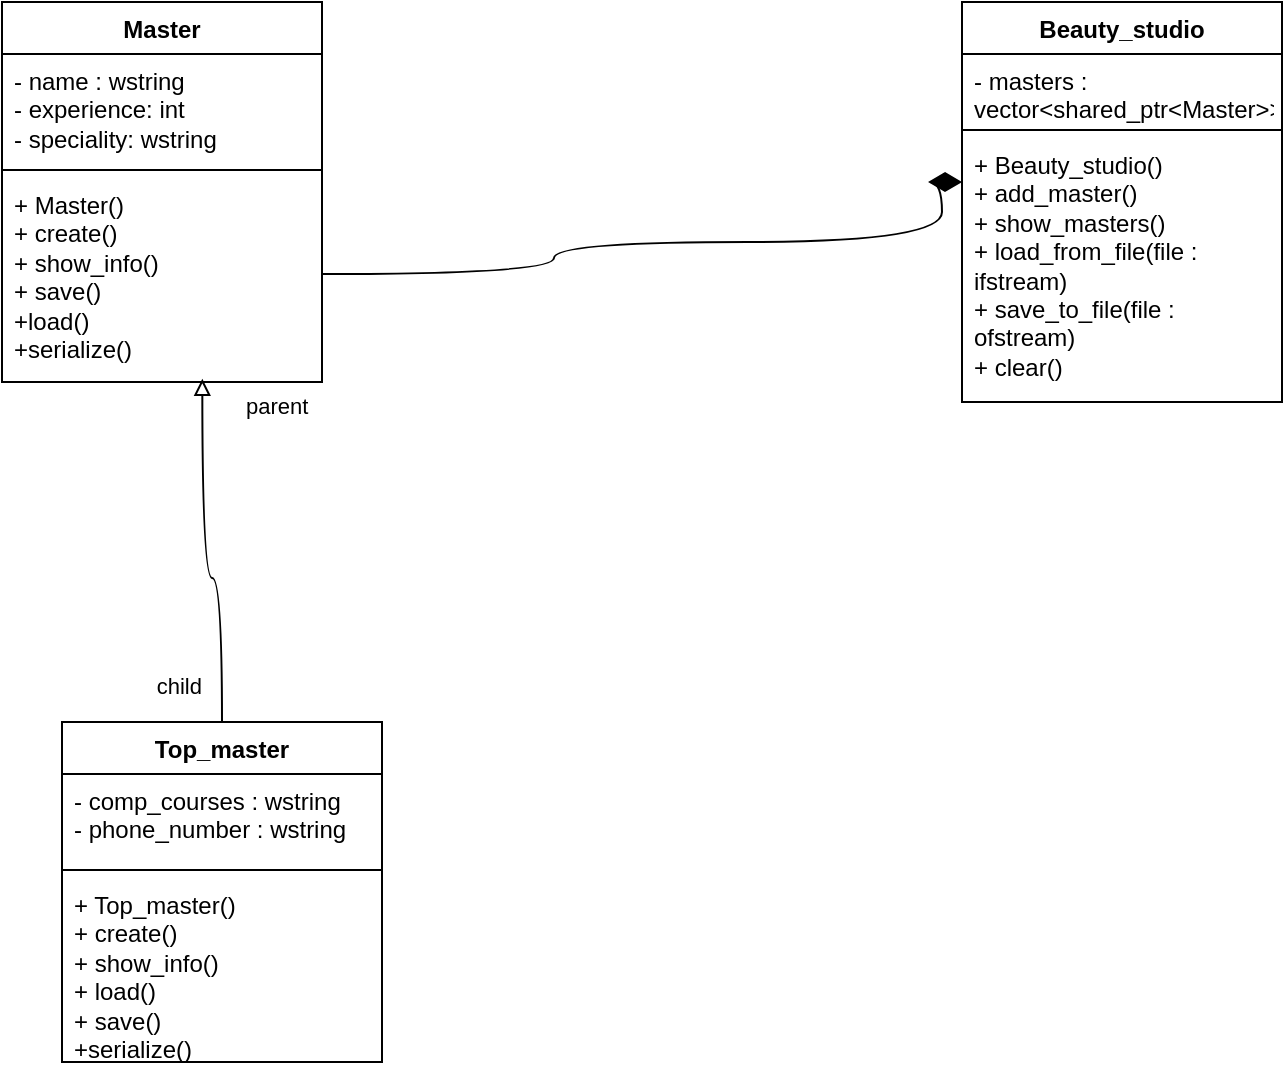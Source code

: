 <mxfile version="28.2.5">
  <diagram name="Страница — 1" id="AWImiVKS8cElqT_JNKbd">
    <mxGraphModel dx="1325" dy="773" grid="1" gridSize="10" guides="1" tooltips="1" connect="1" arrows="1" fold="1" page="1" pageScale="1" pageWidth="827" pageHeight="1169" math="0" shadow="0">
      <root>
        <mxCell id="0" />
        <mxCell id="1" parent="0" />
        <mxCell id="VTjfexAmIyrsBulpZj1l-5" value="Master" style="swimlane;fontStyle=1;align=center;verticalAlign=top;childLayout=stackLayout;horizontal=1;startSize=26;horizontalStack=0;resizeParent=1;resizeParentMax=0;resizeLast=0;collapsible=1;marginBottom=0;whiteSpace=wrap;html=1;" parent="1" vertex="1">
          <mxGeometry x="30" y="80" width="160" height="190" as="geometry" />
        </mxCell>
        <mxCell id="VTjfexAmIyrsBulpZj1l-6" value="&lt;div&gt;- name : wstring&lt;/div&gt;&lt;div&gt;- experience: int&lt;/div&gt;&lt;div&gt;- speciality: wstring&lt;/div&gt;" style="text;strokeColor=none;fillColor=none;align=left;verticalAlign=top;spacingLeft=4;spacingRight=4;overflow=hidden;rotatable=0;points=[[0,0.5],[1,0.5]];portConstraint=eastwest;whiteSpace=wrap;html=1;" parent="VTjfexAmIyrsBulpZj1l-5" vertex="1">
          <mxGeometry y="26" width="160" height="54" as="geometry" />
        </mxCell>
        <mxCell id="VTjfexAmIyrsBulpZj1l-7" value="" style="line;strokeWidth=1;fillColor=none;align=left;verticalAlign=middle;spacingTop=-1;spacingLeft=3;spacingRight=3;rotatable=0;labelPosition=right;points=[];portConstraint=eastwest;strokeColor=inherit;" parent="VTjfexAmIyrsBulpZj1l-5" vertex="1">
          <mxGeometry y="80" width="160" height="8" as="geometry" />
        </mxCell>
        <mxCell id="VTjfexAmIyrsBulpZj1l-8" value="+ Master()&lt;div&gt;+ create()&lt;/div&gt;&lt;div&gt;+ show_info()&lt;/div&gt;&lt;div&gt;+ save()&lt;/div&gt;&lt;div&gt;+load()&lt;/div&gt;&lt;div&gt;+serialize()&lt;/div&gt;" style="text;strokeColor=none;fillColor=none;align=left;verticalAlign=top;spacingLeft=4;spacingRight=4;overflow=hidden;rotatable=0;points=[[0,0.5],[1,0.5]];portConstraint=eastwest;whiteSpace=wrap;html=1;" parent="VTjfexAmIyrsBulpZj1l-5" vertex="1">
          <mxGeometry y="88" width="160" height="102" as="geometry" />
        </mxCell>
        <mxCell id="VTjfexAmIyrsBulpZj1l-13" value="Top_master" style="swimlane;fontStyle=1;align=center;verticalAlign=top;childLayout=stackLayout;horizontal=1;startSize=26;horizontalStack=0;resizeParent=1;resizeParentMax=0;resizeLast=0;collapsible=1;marginBottom=0;whiteSpace=wrap;html=1;" parent="1" vertex="1">
          <mxGeometry x="60" y="440" width="160" height="170" as="geometry" />
        </mxCell>
        <mxCell id="VTjfexAmIyrsBulpZj1l-14" value="- comp_courses : wstring&lt;div&gt;- phone_number : wstring&lt;/div&gt;" style="text;strokeColor=none;fillColor=none;align=left;verticalAlign=top;spacingLeft=4;spacingRight=4;overflow=hidden;rotatable=0;points=[[0,0.5],[1,0.5]];portConstraint=eastwest;whiteSpace=wrap;html=1;" parent="VTjfexAmIyrsBulpZj1l-13" vertex="1">
          <mxGeometry y="26" width="160" height="44" as="geometry" />
        </mxCell>
        <mxCell id="VTjfexAmIyrsBulpZj1l-15" value="" style="line;strokeWidth=1;fillColor=none;align=left;verticalAlign=middle;spacingTop=-1;spacingLeft=3;spacingRight=3;rotatable=0;labelPosition=right;points=[];portConstraint=eastwest;strokeColor=inherit;" parent="VTjfexAmIyrsBulpZj1l-13" vertex="1">
          <mxGeometry y="70" width="160" height="8" as="geometry" />
        </mxCell>
        <mxCell id="VTjfexAmIyrsBulpZj1l-16" value="+ Top_master()&lt;div&gt;+ create()&lt;/div&gt;&lt;div&gt;+ show_info()&lt;/div&gt;&lt;div&gt;+ load()&lt;/div&gt;&lt;div&gt;+ save()&lt;/div&gt;&lt;div&gt;&lt;span style=&quot;background-color: transparent; color: light-dark(rgb(0, 0, 0), rgb(255, 255, 255));&quot;&gt;+serialize()&lt;/span&gt;&lt;/div&gt;" style="text;strokeColor=none;fillColor=none;align=left;verticalAlign=top;spacingLeft=4;spacingRight=4;overflow=hidden;rotatable=0;points=[[0,0.5],[1,0.5]];portConstraint=eastwest;whiteSpace=wrap;html=1;" parent="VTjfexAmIyrsBulpZj1l-13" vertex="1">
          <mxGeometry y="78" width="160" height="92" as="geometry" />
        </mxCell>
        <mxCell id="VTjfexAmIyrsBulpZj1l-18" value="Beauty_studio" style="swimlane;fontStyle=1;align=center;verticalAlign=top;childLayout=stackLayout;horizontal=1;startSize=26;horizontalStack=0;resizeParent=1;resizeParentMax=0;resizeLast=0;collapsible=1;marginBottom=0;whiteSpace=wrap;html=1;" parent="1" vertex="1">
          <mxGeometry x="510" y="80" width="160" height="200" as="geometry" />
        </mxCell>
        <mxCell id="VTjfexAmIyrsBulpZj1l-19" value="&lt;div&gt;- masters : vector&amp;lt;shared_ptr&amp;lt;Master&amp;gt;&amp;gt;&lt;/div&gt;" style="text;strokeColor=none;fillColor=none;align=left;verticalAlign=top;spacingLeft=4;spacingRight=4;overflow=hidden;rotatable=0;points=[[0,0.5],[1,0.5]];portConstraint=eastwest;whiteSpace=wrap;html=1;" parent="VTjfexAmIyrsBulpZj1l-18" vertex="1">
          <mxGeometry y="26" width="160" height="34" as="geometry" />
        </mxCell>
        <mxCell id="VTjfexAmIyrsBulpZj1l-20" value="" style="line;strokeWidth=1;fillColor=none;align=left;verticalAlign=middle;spacingTop=-1;spacingLeft=3;spacingRight=3;rotatable=0;labelPosition=right;points=[];portConstraint=eastwest;strokeColor=inherit;" parent="VTjfexAmIyrsBulpZj1l-18" vertex="1">
          <mxGeometry y="60" width="160" height="8" as="geometry" />
        </mxCell>
        <mxCell id="VTjfexAmIyrsBulpZj1l-21" value="+ Beauty_studio()&lt;div&gt;+ add_master()&lt;/div&gt;&lt;div&gt;+ show_masters()&lt;/div&gt;&lt;div&gt;+ load_from_file(file : ifstream)&lt;/div&gt;&lt;div&gt;+ save_to_file(file : ofstream)&lt;/div&gt;&lt;div&gt;+ clear()&lt;/div&gt;" style="text;strokeColor=none;fillColor=none;align=left;verticalAlign=top;spacingLeft=4;spacingRight=4;overflow=hidden;rotatable=0;points=[[0,0.5],[1,0.5]];portConstraint=eastwest;whiteSpace=wrap;html=1;" parent="VTjfexAmIyrsBulpZj1l-18" vertex="1">
          <mxGeometry y="68" width="160" height="132" as="geometry" />
        </mxCell>
        <mxCell id="VTjfexAmIyrsBulpZj1l-26" value="" style="endArrow=none;html=1;edgeStyle=orthogonalEdgeStyle;rounded=0;fontSize=12;curved=1;entryX=0.5;entryY=0;entryDx=0;entryDy=0;exitX=0.626;exitY=0.984;exitDx=0;exitDy=0;exitPerimeter=0;startArrow=block;startFill=0;" parent="1" source="VTjfexAmIyrsBulpZj1l-8" target="VTjfexAmIyrsBulpZj1l-13" edge="1">
          <mxGeometry relative="1" as="geometry">
            <mxPoint x="150" y="350" as="sourcePoint" />
            <mxPoint x="60" y="370" as="targetPoint" />
            <Array as="points">
              <mxPoint x="130" y="368" />
              <mxPoint x="140" y="368" />
            </Array>
          </mxGeometry>
        </mxCell>
        <mxCell id="VTjfexAmIyrsBulpZj1l-27" value="parent" style="edgeLabel;resizable=0;html=1;align=left;verticalAlign=bottom;" parent="VTjfexAmIyrsBulpZj1l-26" connectable="0" vertex="1">
          <mxGeometry x="-1" relative="1" as="geometry">
            <mxPoint x="20" y="22" as="offset" />
          </mxGeometry>
        </mxCell>
        <mxCell id="VTjfexAmIyrsBulpZj1l-28" value="child" style="edgeLabel;resizable=0;html=1;align=right;verticalAlign=bottom;" parent="VTjfexAmIyrsBulpZj1l-26" connectable="0" vertex="1">
          <mxGeometry x="1" relative="1" as="geometry">
            <mxPoint x="-10" y="-10" as="offset" />
          </mxGeometry>
        </mxCell>
        <mxCell id="VTjfexAmIyrsBulpZj1l-29" value="" style="endArrow=none;html=1;endSize=12;startArrow=diamondThin;startSize=14;startFill=1;edgeStyle=orthogonalEdgeStyle;align=left;verticalAlign=bottom;rounded=0;fontSize=12;curved=1;exitX=0;exitY=0.167;exitDx=0;exitDy=0;exitPerimeter=0;endFill=0;" parent="1" source="VTjfexAmIyrsBulpZj1l-21" edge="1">
          <mxGeometry x="-1" y="3" relative="1" as="geometry">
            <mxPoint x="500.0" y="160" as="sourcePoint" />
            <mxPoint x="190" y="216" as="targetPoint" />
            <Array as="points">
              <mxPoint x="500" y="170" />
              <mxPoint x="500" y="200" />
              <mxPoint x="306" y="200" />
              <mxPoint x="306" y="216" />
            </Array>
          </mxGeometry>
        </mxCell>
      </root>
    </mxGraphModel>
  </diagram>
</mxfile>
